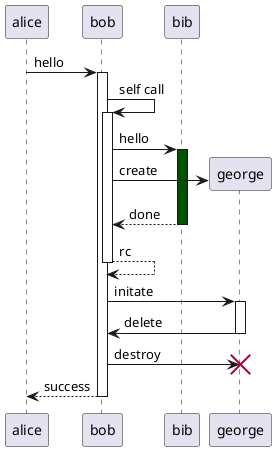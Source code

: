 @startuml Shortcut syntax for activation, deactivation, creation
/'
Immediately after specifying the target participant,
the following syntax can be used:
++ Activate the target (optionally a color may follow this)
-- Deactivate the source
** Create an instance of the target
!! Destroy an instance of the target
'/
alice -> bob ++ : hello
bob -> bob ++ : self call
bob -> bib ++  #005500 : hello
bob -> george ** : create
return done
return rc
bob -> george ++ : initate
bob <- george -- : delete

bob -> george !! : destroy
return success
@enduml
